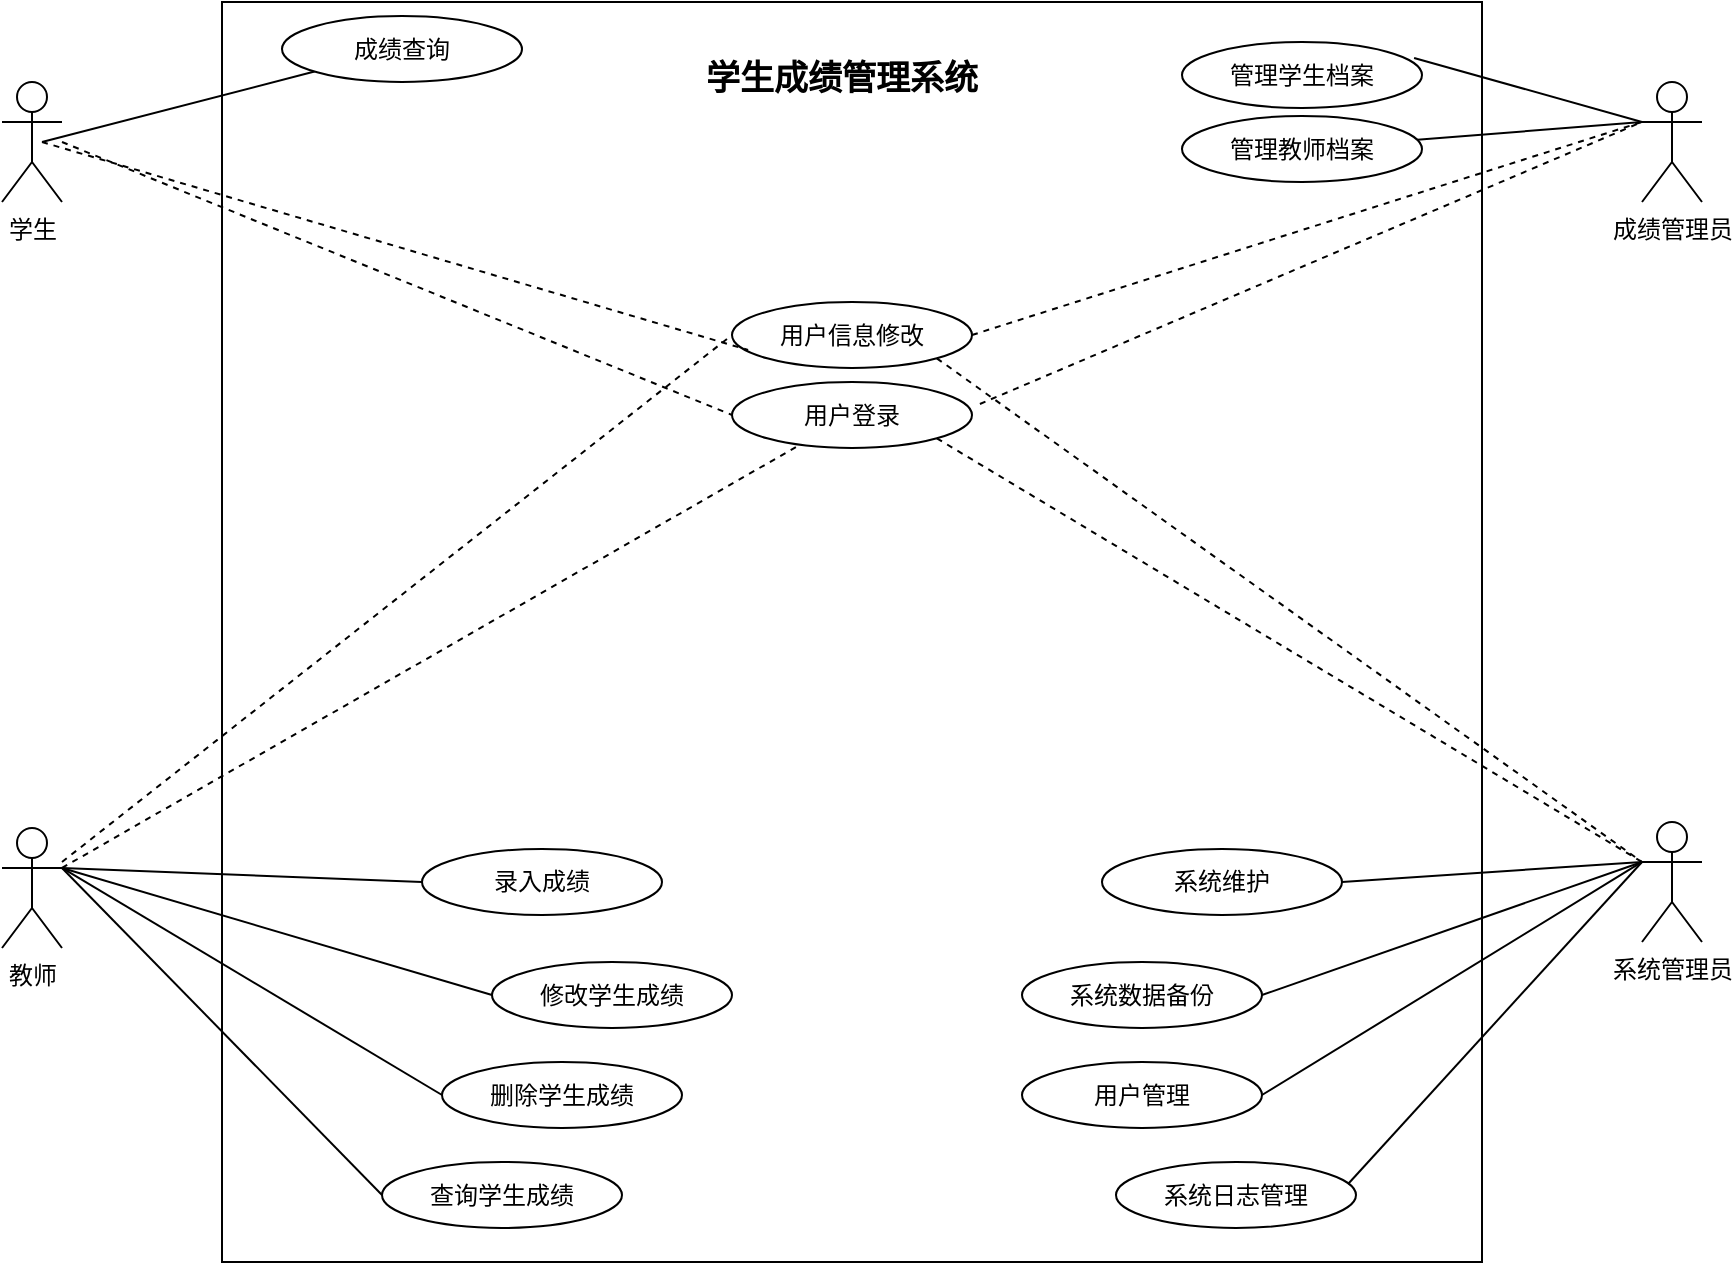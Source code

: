 <mxfile version="21.8.2" type="github">
  <diagram name="第 1 页" id="JEW84IEkXDqigqjq7rxe">
    <mxGraphModel dx="1434" dy="1927" grid="1" gridSize="10" guides="1" tooltips="1" connect="1" arrows="1" fold="1" page="1" pageScale="1" pageWidth="827" pageHeight="1169" math="0" shadow="0">
      <root>
        <mxCell id="0" />
        <mxCell id="1" parent="0" />
        <mxCell id="Idv3CIi146qRPTqe8h8x-1" value="" style="whiteSpace=wrap;html=1;aspect=fixed;" vertex="1" parent="1">
          <mxGeometry x="380" y="-100" width="630" height="630" as="geometry" />
        </mxCell>
        <mxCell id="Idv3CIi146qRPTqe8h8x-2" value="学生" style="shape=umlActor;verticalLabelPosition=bottom;verticalAlign=top;html=1;outlineConnect=0;" vertex="1" parent="1">
          <mxGeometry x="270" y="-60" width="30" height="60" as="geometry" />
        </mxCell>
        <mxCell id="Idv3CIi146qRPTqe8h8x-5" value="" style="endArrow=none;html=1;rounded=0;" edge="1" parent="1" target="Idv3CIi146qRPTqe8h8x-6">
          <mxGeometry width="50" height="50" relative="1" as="geometry">
            <mxPoint x="290" y="-30" as="sourcePoint" />
            <mxPoint x="340" y="-80" as="targetPoint" />
          </mxGeometry>
        </mxCell>
        <mxCell id="Idv3CIi146qRPTqe8h8x-6" value="成绩查询" style="ellipse;whiteSpace=wrap;html=1;" vertex="1" parent="1">
          <mxGeometry x="410" y="-93" width="120" height="33" as="geometry" />
        </mxCell>
        <mxCell id="Idv3CIi146qRPTqe8h8x-7" value="用户信息修改" style="ellipse;whiteSpace=wrap;html=1;" vertex="1" parent="1">
          <mxGeometry x="635" y="50" width="120" height="33" as="geometry" />
        </mxCell>
        <mxCell id="Idv3CIi146qRPTqe8h8x-8" value="用户登录" style="ellipse;whiteSpace=wrap;html=1;" vertex="1" parent="1">
          <mxGeometry x="635" y="90" width="120" height="33" as="geometry" />
        </mxCell>
        <mxCell id="Idv3CIi146qRPTqe8h8x-9" value="" style="endArrow=none;html=1;rounded=0;entryX=0.067;entryY=0.727;entryDx=0;entryDy=0;entryPerimeter=0;dashed=1;" edge="1" parent="1" target="Idv3CIi146qRPTqe8h8x-7">
          <mxGeometry width="50" height="50" relative="1" as="geometry">
            <mxPoint x="290" y="-30" as="sourcePoint" />
            <mxPoint x="340" y="-80" as="targetPoint" />
          </mxGeometry>
        </mxCell>
        <mxCell id="Idv3CIi146qRPTqe8h8x-10" value="" style="endArrow=none;html=1;rounded=0;entryX=0;entryY=0.5;entryDx=0;entryDy=0;dashed=1;" edge="1" parent="1" target="Idv3CIi146qRPTqe8h8x-8">
          <mxGeometry width="50" height="50" relative="1" as="geometry">
            <mxPoint x="300" y="-30" as="sourcePoint" />
            <mxPoint x="680" y="170" as="targetPoint" />
          </mxGeometry>
        </mxCell>
        <mxCell id="Idv3CIi146qRPTqe8h8x-11" value="教师" style="shape=umlActor;verticalLabelPosition=bottom;verticalAlign=top;html=1;outlineConnect=0;" vertex="1" parent="1">
          <mxGeometry x="270" y="313" width="30" height="60" as="geometry" />
        </mxCell>
        <mxCell id="Idv3CIi146qRPTqe8h8x-12" value="录入成绩" style="ellipse;whiteSpace=wrap;html=1;" vertex="1" parent="1">
          <mxGeometry x="480" y="323.5" width="120" height="33" as="geometry" />
        </mxCell>
        <mxCell id="Idv3CIi146qRPTqe8h8x-13" value="修改学生成绩" style="ellipse;whiteSpace=wrap;html=1;" vertex="1" parent="1">
          <mxGeometry x="515" y="380" width="120" height="33" as="geometry" />
        </mxCell>
        <mxCell id="Idv3CIi146qRPTqe8h8x-14" value="删除学生成绩" style="ellipse;whiteSpace=wrap;html=1;" vertex="1" parent="1">
          <mxGeometry x="490" y="430" width="120" height="33" as="geometry" />
        </mxCell>
        <mxCell id="Idv3CIi146qRPTqe8h8x-15" value="" style="endArrow=none;html=1;rounded=0;exitX=1;exitY=0.333;exitDx=0;exitDy=0;exitPerimeter=0;entryX=0;entryY=0.5;entryDx=0;entryDy=0;" edge="1" parent="1" source="Idv3CIi146qRPTqe8h8x-11" target="Idv3CIi146qRPTqe8h8x-12">
          <mxGeometry width="50" height="50" relative="1" as="geometry">
            <mxPoint x="630" y="220" as="sourcePoint" />
            <mxPoint x="680" y="170" as="targetPoint" />
          </mxGeometry>
        </mxCell>
        <mxCell id="Idv3CIi146qRPTqe8h8x-16" value="" style="endArrow=none;html=1;rounded=0;entryX=0;entryY=0.5;entryDx=0;entryDy=0;exitX=1;exitY=0.333;exitDx=0;exitDy=0;exitPerimeter=0;" edge="1" parent="1" source="Idv3CIi146qRPTqe8h8x-11" target="Idv3CIi146qRPTqe8h8x-13">
          <mxGeometry width="50" height="50" relative="1" as="geometry">
            <mxPoint x="290" y="190" as="sourcePoint" />
            <mxPoint x="680" y="170" as="targetPoint" />
            <Array as="points" />
          </mxGeometry>
        </mxCell>
        <mxCell id="Idv3CIi146qRPTqe8h8x-17" value="" style="endArrow=none;html=1;rounded=0;exitX=1;exitY=0.333;exitDx=0;exitDy=0;exitPerimeter=0;entryX=0;entryY=0.5;entryDx=0;entryDy=0;" edge="1" parent="1" source="Idv3CIi146qRPTqe8h8x-11" target="Idv3CIi146qRPTqe8h8x-14">
          <mxGeometry width="50" height="50" relative="1" as="geometry">
            <mxPoint x="630" y="220" as="sourcePoint" />
            <mxPoint x="680" y="170" as="targetPoint" />
          </mxGeometry>
        </mxCell>
        <mxCell id="Idv3CIi146qRPTqe8h8x-18" value="" style="endArrow=none;html=1;rounded=0;dashed=1;exitX=1;exitY=0.333;exitDx=0;exitDy=0;exitPerimeter=0;" edge="1" parent="1" source="Idv3CIi146qRPTqe8h8x-11" target="Idv3CIi146qRPTqe8h8x-8">
          <mxGeometry width="50" height="50" relative="1" as="geometry">
            <mxPoint x="300" y="190" as="sourcePoint" />
            <mxPoint x="680" y="170" as="targetPoint" />
          </mxGeometry>
        </mxCell>
        <mxCell id="Idv3CIi146qRPTqe8h8x-19" value="查询学生成绩" style="ellipse;whiteSpace=wrap;html=1;" vertex="1" parent="1">
          <mxGeometry x="460" y="480" width="120" height="33" as="geometry" />
        </mxCell>
        <mxCell id="Idv3CIi146qRPTqe8h8x-20" value="" style="endArrow=none;html=1;rounded=0;entryX=0;entryY=0.5;entryDx=0;entryDy=0;dashed=1;" edge="1" parent="1" target="Idv3CIi146qRPTqe8h8x-7">
          <mxGeometry width="50" height="50" relative="1" as="geometry">
            <mxPoint x="300" y="330" as="sourcePoint" />
            <mxPoint x="680" y="170" as="targetPoint" />
          </mxGeometry>
        </mxCell>
        <mxCell id="Idv3CIi146qRPTqe8h8x-21" value="" style="endArrow=none;html=1;rounded=0;exitX=1;exitY=0.333;exitDx=0;exitDy=0;exitPerimeter=0;entryX=0;entryY=0.5;entryDx=0;entryDy=0;" edge="1" parent="1" source="Idv3CIi146qRPTqe8h8x-11" target="Idv3CIi146qRPTqe8h8x-19">
          <mxGeometry width="50" height="50" relative="1" as="geometry">
            <mxPoint x="630" y="220" as="sourcePoint" />
            <mxPoint x="680" y="170" as="targetPoint" />
          </mxGeometry>
        </mxCell>
        <mxCell id="Idv3CIi146qRPTqe8h8x-23" value="" style="endArrow=none;html=1;rounded=0;entryX=0;entryY=0.333;entryDx=0;entryDy=0;entryPerimeter=0;exitX=1;exitY=0.5;exitDx=0;exitDy=0;dashed=1;" edge="1" parent="1" source="Idv3CIi146qRPTqe8h8x-7" target="Idv3CIi146qRPTqe8h8x-22">
          <mxGeometry width="50" height="50" relative="1" as="geometry">
            <mxPoint x="630" y="220" as="sourcePoint" />
            <mxPoint x="680" y="170" as="targetPoint" />
          </mxGeometry>
        </mxCell>
        <mxCell id="Idv3CIi146qRPTqe8h8x-24" value="" style="endArrow=none;html=1;rounded=0;exitX=1.033;exitY=0.333;exitDx=0;exitDy=0;exitPerimeter=0;dashed=1;entryX=0;entryY=0.333;entryDx=0;entryDy=0;entryPerimeter=0;" edge="1" parent="1" source="Idv3CIi146qRPTqe8h8x-8" target="Idv3CIi146qRPTqe8h8x-22">
          <mxGeometry width="50" height="50" relative="1" as="geometry">
            <mxPoint x="630" y="220" as="sourcePoint" />
            <mxPoint x="1120" y="-50" as="targetPoint" />
          </mxGeometry>
        </mxCell>
        <mxCell id="Idv3CIi146qRPTqe8h8x-25" value="管理学生档案" style="ellipse;whiteSpace=wrap;html=1;" vertex="1" parent="1">
          <mxGeometry x="860" y="-80" width="120" height="33" as="geometry" />
        </mxCell>
        <mxCell id="Idv3CIi146qRPTqe8h8x-26" value="管理教师档案" style="ellipse;whiteSpace=wrap;html=1;" vertex="1" parent="1">
          <mxGeometry x="860" y="-43" width="120" height="33" as="geometry" />
        </mxCell>
        <mxCell id="Idv3CIi146qRPTqe8h8x-28" value="" style="endArrow=none;html=1;rounded=0;entryX=0;entryY=0.333;entryDx=0;entryDy=0;entryPerimeter=0;" edge="1" parent="1" source="Idv3CIi146qRPTqe8h8x-26" target="Idv3CIi146qRPTqe8h8x-22">
          <mxGeometry width="50" height="50" relative="1" as="geometry">
            <mxPoint x="986" y="-62" as="sourcePoint" />
            <mxPoint x="1120" y="-50" as="targetPoint" />
          </mxGeometry>
        </mxCell>
        <mxCell id="Idv3CIi146qRPTqe8h8x-29" value="系统管理员" style="shape=umlActor;verticalLabelPosition=bottom;verticalAlign=top;html=1;outlineConnect=0;" vertex="1" parent="1">
          <mxGeometry x="1090" y="310" width="30" height="60" as="geometry" />
        </mxCell>
        <mxCell id="Idv3CIi146qRPTqe8h8x-30" value="系统维护" style="ellipse;whiteSpace=wrap;html=1;" vertex="1" parent="1">
          <mxGeometry x="820" y="323.5" width="120" height="33" as="geometry" />
        </mxCell>
        <mxCell id="Idv3CIi146qRPTqe8h8x-31" value="系统数据备份" style="ellipse;whiteSpace=wrap;html=1;" vertex="1" parent="1">
          <mxGeometry x="780" y="380" width="120" height="33" as="geometry" />
        </mxCell>
        <mxCell id="Idv3CIi146qRPTqe8h8x-32" value="用户管理" style="ellipse;whiteSpace=wrap;html=1;" vertex="1" parent="1">
          <mxGeometry x="780" y="430" width="120" height="33" as="geometry" />
        </mxCell>
        <mxCell id="Idv3CIi146qRPTqe8h8x-33" value="系统日志管理" style="ellipse;whiteSpace=wrap;html=1;" vertex="1" parent="1">
          <mxGeometry x="827" y="480" width="120" height="33" as="geometry" />
        </mxCell>
        <mxCell id="Idv3CIi146qRPTqe8h8x-34" value="" style="endArrow=none;html=1;rounded=0;entryX=0;entryY=0.333;entryDx=0;entryDy=0;entryPerimeter=0;exitX=1;exitY=0.5;exitDx=0;exitDy=0;" edge="1" parent="1" source="Idv3CIi146qRPTqe8h8x-30" target="Idv3CIi146qRPTqe8h8x-29">
          <mxGeometry width="50" height="50" relative="1" as="geometry">
            <mxPoint x="630" y="220" as="sourcePoint" />
            <mxPoint x="680" y="170" as="targetPoint" />
          </mxGeometry>
        </mxCell>
        <mxCell id="Idv3CIi146qRPTqe8h8x-35" value="" style="endArrow=none;html=1;rounded=0;entryX=0;entryY=0.333;entryDx=0;entryDy=0;entryPerimeter=0;exitX=1;exitY=1;exitDx=0;exitDy=0;dashed=1;" edge="1" parent="1" source="Idv3CIi146qRPTqe8h8x-7" target="Idv3CIi146qRPTqe8h8x-29">
          <mxGeometry width="50" height="50" relative="1" as="geometry">
            <mxPoint x="630" y="220" as="sourcePoint" />
            <mxPoint x="680" y="170" as="targetPoint" />
          </mxGeometry>
        </mxCell>
        <mxCell id="Idv3CIi146qRPTqe8h8x-36" value="" style="endArrow=none;html=1;rounded=0;entryX=0;entryY=0.333;entryDx=0;entryDy=0;entryPerimeter=0;exitX=1;exitY=1;exitDx=0;exitDy=0;dashed=1;" edge="1" parent="1" source="Idv3CIi146qRPTqe8h8x-8" target="Idv3CIi146qRPTqe8h8x-29">
          <mxGeometry width="50" height="50" relative="1" as="geometry">
            <mxPoint x="630" y="220" as="sourcePoint" />
            <mxPoint x="680" y="170" as="targetPoint" />
          </mxGeometry>
        </mxCell>
        <mxCell id="Idv3CIi146qRPTqe8h8x-37" value="" style="endArrow=none;html=1;rounded=0;exitX=1;exitY=0.5;exitDx=0;exitDy=0;" edge="1" parent="1" source="Idv3CIi146qRPTqe8h8x-31">
          <mxGeometry width="50" height="50" relative="1" as="geometry">
            <mxPoint x="950" y="350" as="sourcePoint" />
            <mxPoint x="1090" y="330" as="targetPoint" />
          </mxGeometry>
        </mxCell>
        <mxCell id="Idv3CIi146qRPTqe8h8x-38" value="" style="endArrow=none;html=1;rounded=0;exitX=1;exitY=0.5;exitDx=0;exitDy=0;entryX=0;entryY=0.333;entryDx=0;entryDy=0;entryPerimeter=0;" edge="1" parent="1" source="Idv3CIi146qRPTqe8h8x-32" target="Idv3CIi146qRPTqe8h8x-29">
          <mxGeometry width="50" height="50" relative="1" as="geometry">
            <mxPoint x="910" y="407" as="sourcePoint" />
            <mxPoint x="1130" y="340" as="targetPoint" />
          </mxGeometry>
        </mxCell>
        <mxCell id="Idv3CIi146qRPTqe8h8x-39" value="" style="endArrow=none;html=1;rounded=0;exitX=0.967;exitY=0.333;exitDx=0;exitDy=0;exitPerimeter=0;" edge="1" parent="1" source="Idv3CIi146qRPTqe8h8x-33">
          <mxGeometry width="50" height="50" relative="1" as="geometry">
            <mxPoint x="910" y="457" as="sourcePoint" />
            <mxPoint x="1090" y="330" as="targetPoint" />
          </mxGeometry>
        </mxCell>
        <mxCell id="Idv3CIi146qRPTqe8h8x-40" value="" style="endArrow=none;html=1;rounded=0;exitX=0.967;exitY=0.242;exitDx=0;exitDy=0;exitPerimeter=0;entryX=0;entryY=0.333;entryDx=0;entryDy=0;entryPerimeter=0;" edge="1" parent="1" source="Idv3CIi146qRPTqe8h8x-25" target="Idv3CIi146qRPTqe8h8x-22">
          <mxGeometry width="50" height="50" relative="1" as="geometry">
            <mxPoint x="976" y="-72" as="sourcePoint" />
            <mxPoint x="1120" y="-50" as="targetPoint" />
          </mxGeometry>
        </mxCell>
        <mxCell id="Idv3CIi146qRPTqe8h8x-22" value="成绩管理员" style="shape=umlActor;verticalLabelPosition=bottom;verticalAlign=top;html=1;outlineConnect=0;" vertex="1" parent="1">
          <mxGeometry x="1090" y="-60" width="30" height="60" as="geometry" />
        </mxCell>
        <mxCell id="Idv3CIi146qRPTqe8h8x-41" value="&lt;font size=&quot;1&quot; style=&quot;&quot;&gt;&lt;b style=&quot;font-size: 17px;&quot;&gt;学生成绩管理系统&lt;/b&gt;&lt;/font&gt;" style="text;html=1;strokeColor=none;fillColor=none;align=center;verticalAlign=middle;whiteSpace=wrap;rounded=0;" vertex="1" parent="1">
          <mxGeometry x="610" y="-90" width="160" height="57" as="geometry" />
        </mxCell>
      </root>
    </mxGraphModel>
  </diagram>
</mxfile>
